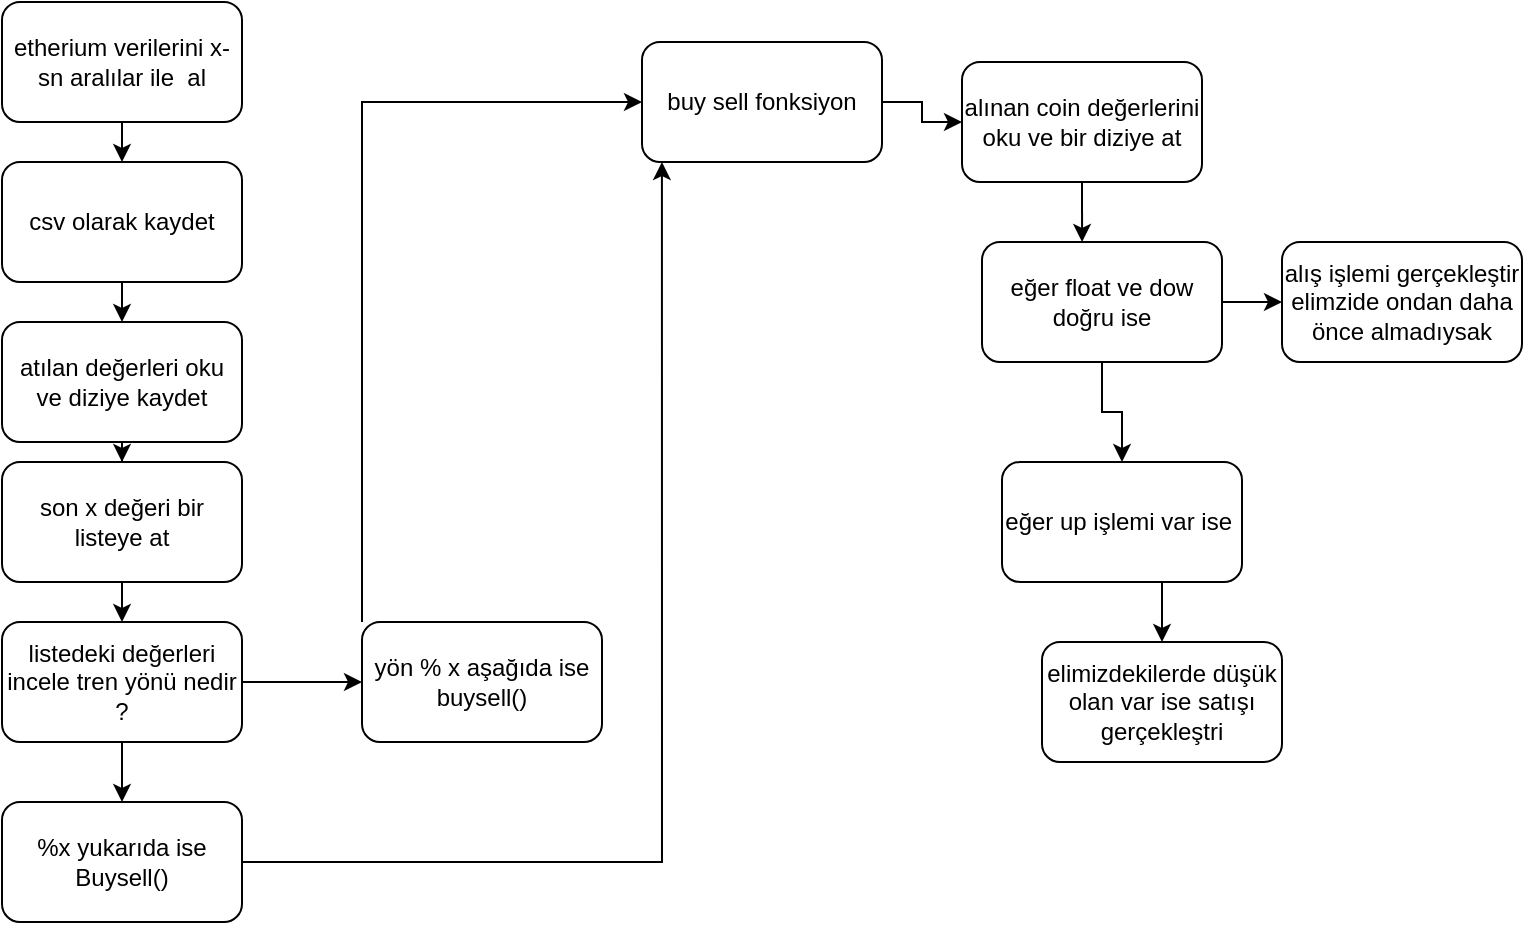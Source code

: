 <mxfile version="22.1.2" type="device">
  <diagram name="Sayfa -1" id="6i_L4pM5sW1-IrOiOULz">
    <mxGraphModel dx="1036" dy="614" grid="1" gridSize="10" guides="1" tooltips="1" connect="1" arrows="1" fold="1" page="1" pageScale="1" pageWidth="827" pageHeight="1169" math="0" shadow="0">
      <root>
        <mxCell id="0" />
        <mxCell id="1" parent="0" />
        <mxCell id="ASvh5vL4p7Dd-Dkji9hU-3" style="edgeStyle=orthogonalEdgeStyle;rounded=0;orthogonalLoop=1;jettySize=auto;html=1;exitX=0.5;exitY=1;exitDx=0;exitDy=0;entryX=0.5;entryY=0;entryDx=0;entryDy=0;" parent="1" source="ASvh5vL4p7Dd-Dkji9hU-1" target="ASvh5vL4p7Dd-Dkji9hU-2" edge="1">
          <mxGeometry relative="1" as="geometry" />
        </mxCell>
        <mxCell id="ASvh5vL4p7Dd-Dkji9hU-1" value="etherium verilerini x-sn aralılar ile&amp;nbsp; al" style="rounded=1;whiteSpace=wrap;html=1;" parent="1" vertex="1">
          <mxGeometry x="80" y="50" width="120" height="60" as="geometry" />
        </mxCell>
        <mxCell id="0vegEQC9UdhAuBJXQ-em-1" style="edgeStyle=orthogonalEdgeStyle;rounded=0;orthogonalLoop=1;jettySize=auto;html=1;exitX=0.5;exitY=1;exitDx=0;exitDy=0;entryX=0.5;entryY=0;entryDx=0;entryDy=0;" parent="1" source="ASvh5vL4p7Dd-Dkji9hU-2" target="ASvh5vL4p7Dd-Dkji9hU-4" edge="1">
          <mxGeometry relative="1" as="geometry" />
        </mxCell>
        <mxCell id="ASvh5vL4p7Dd-Dkji9hU-2" value="csv olarak kaydet" style="rounded=1;whiteSpace=wrap;html=1;" parent="1" vertex="1">
          <mxGeometry x="80" y="130" width="120" height="60" as="geometry" />
        </mxCell>
        <mxCell id="r5rn17SZLSNsGkJ5QPxK-1" style="edgeStyle=orthogonalEdgeStyle;rounded=0;orthogonalLoop=1;jettySize=auto;html=1;exitX=0.5;exitY=1;exitDx=0;exitDy=0;" parent="1" source="ASvh5vL4p7Dd-Dkji9hU-4" target="ASvh5vL4p7Dd-Dkji9hU-5" edge="1">
          <mxGeometry relative="1" as="geometry" />
        </mxCell>
        <mxCell id="ASvh5vL4p7Dd-Dkji9hU-4" value="atılan değerleri oku ve diziye kaydet" style="rounded=1;whiteSpace=wrap;html=1;" parent="1" vertex="1">
          <mxGeometry x="80" y="210" width="120" height="60" as="geometry" />
        </mxCell>
        <mxCell id="r5rn17SZLSNsGkJ5QPxK-5" style="edgeStyle=orthogonalEdgeStyle;rounded=0;orthogonalLoop=1;jettySize=auto;html=1;exitX=0.5;exitY=1;exitDx=0;exitDy=0;entryX=0.5;entryY=0;entryDx=0;entryDy=0;" parent="1" source="ASvh5vL4p7Dd-Dkji9hU-5" target="r5rn17SZLSNsGkJ5QPxK-2" edge="1">
          <mxGeometry relative="1" as="geometry" />
        </mxCell>
        <mxCell id="ASvh5vL4p7Dd-Dkji9hU-5" value="son x değeri bir listeye at" style="rounded=1;whiteSpace=wrap;html=1;" parent="1" vertex="1">
          <mxGeometry x="80" y="280" width="120" height="60" as="geometry" />
        </mxCell>
        <mxCell id="r5rn17SZLSNsGkJ5QPxK-4" style="edgeStyle=orthogonalEdgeStyle;rounded=0;orthogonalLoop=1;jettySize=auto;html=1;exitX=1;exitY=0.5;exitDx=0;exitDy=0;" parent="1" source="r5rn17SZLSNsGkJ5QPxK-2" target="r5rn17SZLSNsGkJ5QPxK-3" edge="1">
          <mxGeometry relative="1" as="geometry" />
        </mxCell>
        <mxCell id="r5rn17SZLSNsGkJ5QPxK-7" style="edgeStyle=orthogonalEdgeStyle;rounded=0;orthogonalLoop=1;jettySize=auto;html=1;exitX=0.5;exitY=1;exitDx=0;exitDy=0;entryX=0.5;entryY=0;entryDx=0;entryDy=0;" parent="1" source="r5rn17SZLSNsGkJ5QPxK-2" target="r5rn17SZLSNsGkJ5QPxK-6" edge="1">
          <mxGeometry relative="1" as="geometry" />
        </mxCell>
        <mxCell id="r5rn17SZLSNsGkJ5QPxK-2" value="listedeki değerleri incele tren yönü nedir ?" style="rounded=1;whiteSpace=wrap;html=1;" parent="1" vertex="1">
          <mxGeometry x="80" y="360" width="120" height="60" as="geometry" />
        </mxCell>
        <mxCell id="jkzgUxr2atUdYyDu7vMG-16" style="edgeStyle=orthogonalEdgeStyle;rounded=0;orthogonalLoop=1;jettySize=auto;html=1;exitX=0;exitY=0;exitDx=0;exitDy=0;entryX=0;entryY=0.5;entryDx=0;entryDy=0;" edge="1" parent="1" source="r5rn17SZLSNsGkJ5QPxK-3" target="jkzgUxr2atUdYyDu7vMG-3">
          <mxGeometry relative="1" as="geometry" />
        </mxCell>
        <mxCell id="r5rn17SZLSNsGkJ5QPxK-3" value="yön % x aşağıda ise buysell()" style="rounded=1;whiteSpace=wrap;html=1;" parent="1" vertex="1">
          <mxGeometry x="260" y="360" width="120" height="60" as="geometry" />
        </mxCell>
        <mxCell id="r5rn17SZLSNsGkJ5QPxK-6" value="%x yukarıda ise Buysell()" style="rounded=1;whiteSpace=wrap;html=1;" parent="1" vertex="1">
          <mxGeometry x="80" y="450" width="120" height="60" as="geometry" />
        </mxCell>
        <mxCell id="jkzgUxr2atUdYyDu7vMG-6" style="edgeStyle=orthogonalEdgeStyle;rounded=0;orthogonalLoop=1;jettySize=auto;html=1;exitX=1;exitY=0.5;exitDx=0;exitDy=0;" edge="1" parent="1" source="jkzgUxr2atUdYyDu7vMG-3" target="jkzgUxr2atUdYyDu7vMG-4">
          <mxGeometry relative="1" as="geometry" />
        </mxCell>
        <mxCell id="jkzgUxr2atUdYyDu7vMG-3" value="buy sell fonksiyon" style="rounded=1;whiteSpace=wrap;html=1;" vertex="1" parent="1">
          <mxGeometry x="400" y="70" width="120" height="60" as="geometry" />
        </mxCell>
        <mxCell id="jkzgUxr2atUdYyDu7vMG-4" value="alınan coin değerlerini oku ve bir diziye at&lt;br&gt;" style="rounded=1;whiteSpace=wrap;html=1;" vertex="1" parent="1">
          <mxGeometry x="560" y="80" width="120" height="60" as="geometry" />
        </mxCell>
        <mxCell id="jkzgUxr2atUdYyDu7vMG-10" style="edgeStyle=orthogonalEdgeStyle;rounded=0;orthogonalLoop=1;jettySize=auto;html=1;exitX=1;exitY=0.5;exitDx=0;exitDy=0;entryX=0;entryY=0.5;entryDx=0;entryDy=0;" edge="1" parent="1" source="jkzgUxr2atUdYyDu7vMG-7" target="jkzgUxr2atUdYyDu7vMG-8">
          <mxGeometry relative="1" as="geometry" />
        </mxCell>
        <mxCell id="jkzgUxr2atUdYyDu7vMG-13" style="edgeStyle=orthogonalEdgeStyle;rounded=0;orthogonalLoop=1;jettySize=auto;html=1;exitX=0.5;exitY=1;exitDx=0;exitDy=0;" edge="1" parent="1" source="jkzgUxr2atUdYyDu7vMG-7" target="jkzgUxr2atUdYyDu7vMG-11">
          <mxGeometry relative="1" as="geometry" />
        </mxCell>
        <mxCell id="jkzgUxr2atUdYyDu7vMG-7" value="eğer float ve dow doğru ise&lt;br&gt;" style="rounded=1;whiteSpace=wrap;html=1;" vertex="1" parent="1">
          <mxGeometry x="570" y="170" width="120" height="60" as="geometry" />
        </mxCell>
        <mxCell id="jkzgUxr2atUdYyDu7vMG-8" value="alış işlemi gerçekleştir&lt;br&gt;elimzide ondan daha önce almadıysak&lt;br&gt;" style="rounded=1;whiteSpace=wrap;html=1;" vertex="1" parent="1">
          <mxGeometry x="720" y="170" width="120" height="60" as="geometry" />
        </mxCell>
        <mxCell id="jkzgUxr2atUdYyDu7vMG-9" style="edgeStyle=orthogonalEdgeStyle;rounded=0;orthogonalLoop=1;jettySize=auto;html=1;exitX=0.5;exitY=1;exitDx=0;exitDy=0;entryX=0.417;entryY=0;entryDx=0;entryDy=0;entryPerimeter=0;" edge="1" parent="1" source="jkzgUxr2atUdYyDu7vMG-4" target="jkzgUxr2atUdYyDu7vMG-7">
          <mxGeometry relative="1" as="geometry" />
        </mxCell>
        <mxCell id="jkzgUxr2atUdYyDu7vMG-15" style="edgeStyle=orthogonalEdgeStyle;rounded=0;orthogonalLoop=1;jettySize=auto;html=1;exitX=0.5;exitY=1;exitDx=0;exitDy=0;entryX=0.5;entryY=0;entryDx=0;entryDy=0;" edge="1" parent="1" source="jkzgUxr2atUdYyDu7vMG-11" target="jkzgUxr2atUdYyDu7vMG-14">
          <mxGeometry relative="1" as="geometry" />
        </mxCell>
        <mxCell id="jkzgUxr2atUdYyDu7vMG-11" value="eğer up işlemi var ise&amp;nbsp;&lt;br&gt;" style="rounded=1;whiteSpace=wrap;html=1;" vertex="1" parent="1">
          <mxGeometry x="580" y="280" width="120" height="60" as="geometry" />
        </mxCell>
        <mxCell id="jkzgUxr2atUdYyDu7vMG-14" value="elimizdekilerde düşük olan var ise satışı gerçekleştri" style="rounded=1;whiteSpace=wrap;html=1;" vertex="1" parent="1">
          <mxGeometry x="600" y="370" width="120" height="60" as="geometry" />
        </mxCell>
        <mxCell id="jkzgUxr2atUdYyDu7vMG-17" style="edgeStyle=orthogonalEdgeStyle;rounded=0;orthogonalLoop=1;jettySize=auto;html=1;exitX=1;exitY=0.5;exitDx=0;exitDy=0;entryX=0.083;entryY=1;entryDx=0;entryDy=0;entryPerimeter=0;" edge="1" parent="1" source="r5rn17SZLSNsGkJ5QPxK-6" target="jkzgUxr2atUdYyDu7vMG-3">
          <mxGeometry relative="1" as="geometry" />
        </mxCell>
      </root>
    </mxGraphModel>
  </diagram>
</mxfile>
